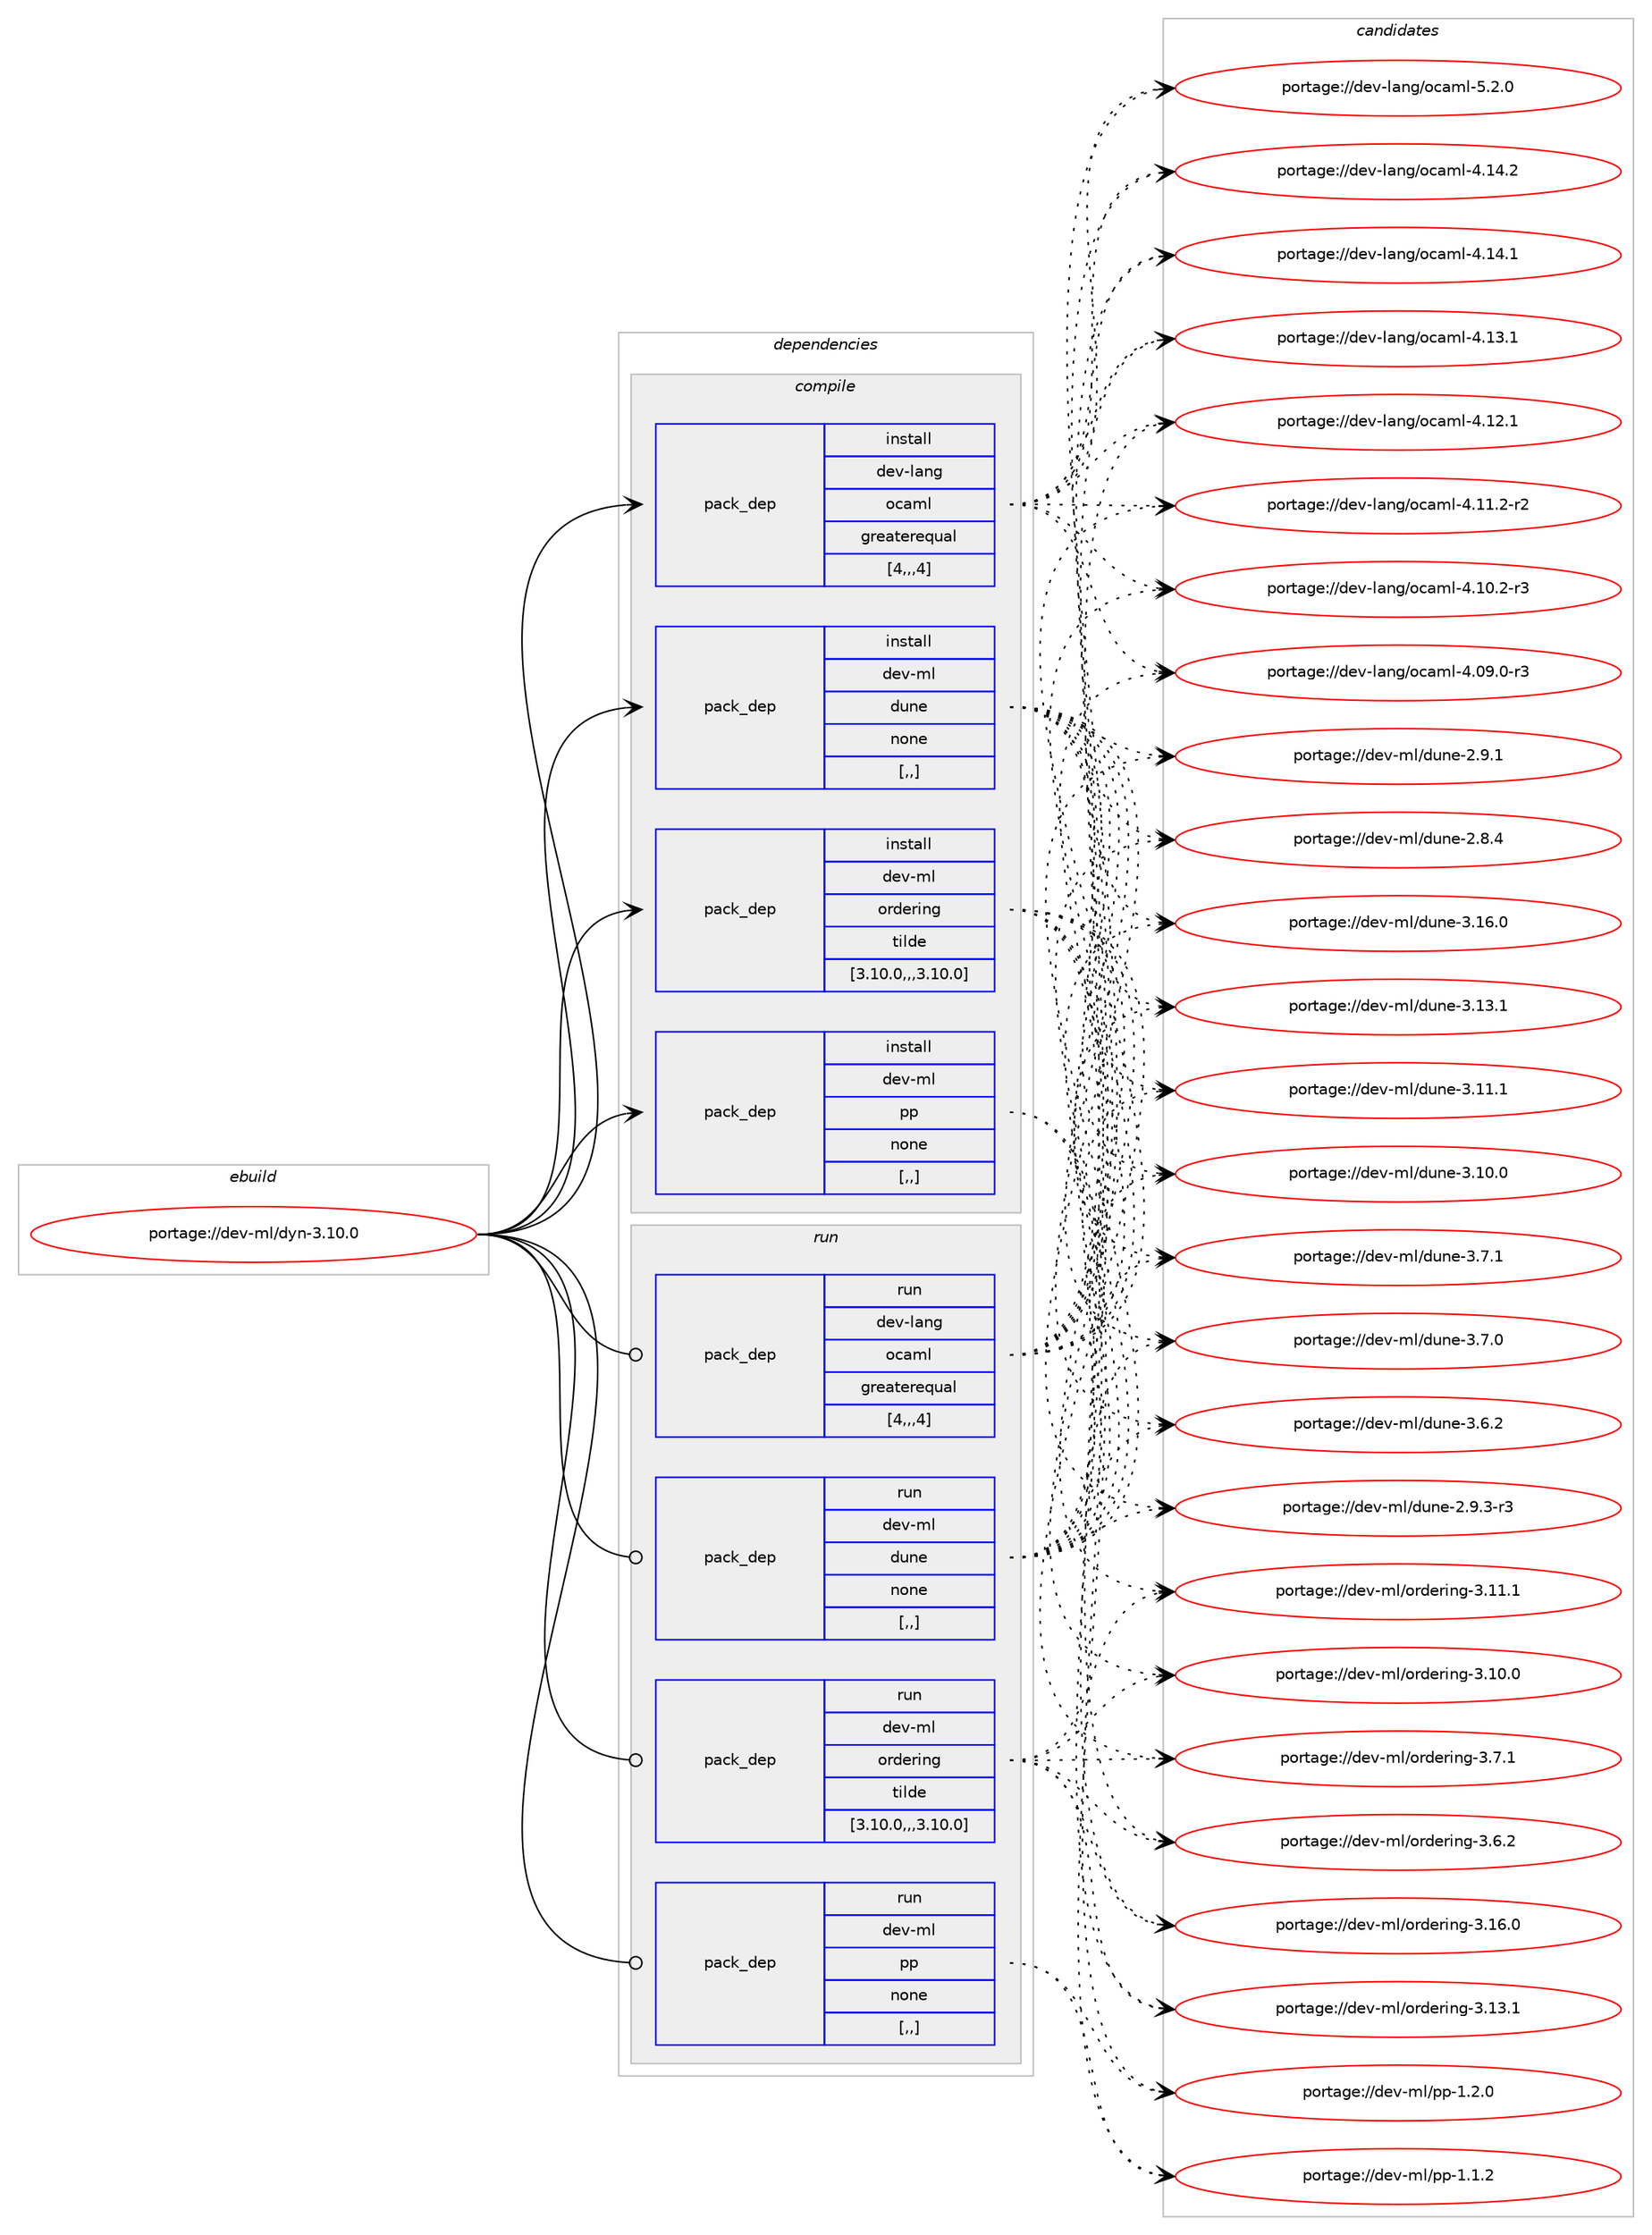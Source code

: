 digraph prolog {

# *************
# Graph options
# *************

newrank=true;
concentrate=true;
compound=true;
graph [rankdir=LR,fontname=Helvetica,fontsize=10,ranksep=1.5];#, ranksep=2.5, nodesep=0.2];
edge  [arrowhead=vee];
node  [fontname=Helvetica,fontsize=10];

# **********
# The ebuild
# **********

subgraph cluster_leftcol {
color=gray;
rank=same;
label=<<i>ebuild</i>>;
id [label="portage://dev-ml/dyn-3.10.0", color=red, width=4, href="../dev-ml/dyn-3.10.0.svg"];
}

# ****************
# The dependencies
# ****************

subgraph cluster_midcol {
color=gray;
label=<<i>dependencies</i>>;
subgraph cluster_compile {
fillcolor="#eeeeee";
style=filled;
label=<<i>compile</i>>;
subgraph pack87652 {
dependency117858 [label=<<TABLE BORDER="0" CELLBORDER="1" CELLSPACING="0" CELLPADDING="4" WIDTH="220"><TR><TD ROWSPAN="6" CELLPADDING="30">pack_dep</TD></TR><TR><TD WIDTH="110">install</TD></TR><TR><TD>dev-lang</TD></TR><TR><TD>ocaml</TD></TR><TR><TD>greaterequal</TD></TR><TR><TD>[4,,,4]</TD></TR></TABLE>>, shape=none, color=blue];
}
id:e -> dependency117858:w [weight=20,style="solid",arrowhead="vee"];
subgraph pack87653 {
dependency117859 [label=<<TABLE BORDER="0" CELLBORDER="1" CELLSPACING="0" CELLPADDING="4" WIDTH="220"><TR><TD ROWSPAN="6" CELLPADDING="30">pack_dep</TD></TR><TR><TD WIDTH="110">install</TD></TR><TR><TD>dev-ml</TD></TR><TR><TD>dune</TD></TR><TR><TD>none</TD></TR><TR><TD>[,,]</TD></TR></TABLE>>, shape=none, color=blue];
}
id:e -> dependency117859:w [weight=20,style="solid",arrowhead="vee"];
subgraph pack87654 {
dependency117860 [label=<<TABLE BORDER="0" CELLBORDER="1" CELLSPACING="0" CELLPADDING="4" WIDTH="220"><TR><TD ROWSPAN="6" CELLPADDING="30">pack_dep</TD></TR><TR><TD WIDTH="110">install</TD></TR><TR><TD>dev-ml</TD></TR><TR><TD>ordering</TD></TR><TR><TD>tilde</TD></TR><TR><TD>[3.10.0,,,3.10.0]</TD></TR></TABLE>>, shape=none, color=blue];
}
id:e -> dependency117860:w [weight=20,style="solid",arrowhead="vee"];
subgraph pack87655 {
dependency117861 [label=<<TABLE BORDER="0" CELLBORDER="1" CELLSPACING="0" CELLPADDING="4" WIDTH="220"><TR><TD ROWSPAN="6" CELLPADDING="30">pack_dep</TD></TR><TR><TD WIDTH="110">install</TD></TR><TR><TD>dev-ml</TD></TR><TR><TD>pp</TD></TR><TR><TD>none</TD></TR><TR><TD>[,,]</TD></TR></TABLE>>, shape=none, color=blue];
}
id:e -> dependency117861:w [weight=20,style="solid",arrowhead="vee"];
}
subgraph cluster_compileandrun {
fillcolor="#eeeeee";
style=filled;
label=<<i>compile and run</i>>;
}
subgraph cluster_run {
fillcolor="#eeeeee";
style=filled;
label=<<i>run</i>>;
subgraph pack87656 {
dependency117862 [label=<<TABLE BORDER="0" CELLBORDER="1" CELLSPACING="0" CELLPADDING="4" WIDTH="220"><TR><TD ROWSPAN="6" CELLPADDING="30">pack_dep</TD></TR><TR><TD WIDTH="110">run</TD></TR><TR><TD>dev-lang</TD></TR><TR><TD>ocaml</TD></TR><TR><TD>greaterequal</TD></TR><TR><TD>[4,,,4]</TD></TR></TABLE>>, shape=none, color=blue];
}
id:e -> dependency117862:w [weight=20,style="solid",arrowhead="odot"];
subgraph pack87657 {
dependency117863 [label=<<TABLE BORDER="0" CELLBORDER="1" CELLSPACING="0" CELLPADDING="4" WIDTH="220"><TR><TD ROWSPAN="6" CELLPADDING="30">pack_dep</TD></TR><TR><TD WIDTH="110">run</TD></TR><TR><TD>dev-ml</TD></TR><TR><TD>dune</TD></TR><TR><TD>none</TD></TR><TR><TD>[,,]</TD></TR></TABLE>>, shape=none, color=blue];
}
id:e -> dependency117863:w [weight=20,style="solid",arrowhead="odot"];
subgraph pack87658 {
dependency117864 [label=<<TABLE BORDER="0" CELLBORDER="1" CELLSPACING="0" CELLPADDING="4" WIDTH="220"><TR><TD ROWSPAN="6" CELLPADDING="30">pack_dep</TD></TR><TR><TD WIDTH="110">run</TD></TR><TR><TD>dev-ml</TD></TR><TR><TD>ordering</TD></TR><TR><TD>tilde</TD></TR><TR><TD>[3.10.0,,,3.10.0]</TD></TR></TABLE>>, shape=none, color=blue];
}
id:e -> dependency117864:w [weight=20,style="solid",arrowhead="odot"];
subgraph pack87659 {
dependency117865 [label=<<TABLE BORDER="0" CELLBORDER="1" CELLSPACING="0" CELLPADDING="4" WIDTH="220"><TR><TD ROWSPAN="6" CELLPADDING="30">pack_dep</TD></TR><TR><TD WIDTH="110">run</TD></TR><TR><TD>dev-ml</TD></TR><TR><TD>pp</TD></TR><TR><TD>none</TD></TR><TR><TD>[,,]</TD></TR></TABLE>>, shape=none, color=blue];
}
id:e -> dependency117865:w [weight=20,style="solid",arrowhead="odot"];
}
}

# **************
# The candidates
# **************

subgraph cluster_choices {
rank=same;
color=gray;
label=<<i>candidates</i>>;

subgraph choice87652 {
color=black;
nodesep=1;
choice1001011184510897110103471119997109108455346504648 [label="portage://dev-lang/ocaml-5.2.0", color=red, width=4,href="../dev-lang/ocaml-5.2.0.svg"];
choice100101118451089711010347111999710910845524649524650 [label="portage://dev-lang/ocaml-4.14.2", color=red, width=4,href="../dev-lang/ocaml-4.14.2.svg"];
choice100101118451089711010347111999710910845524649524649 [label="portage://dev-lang/ocaml-4.14.1", color=red, width=4,href="../dev-lang/ocaml-4.14.1.svg"];
choice100101118451089711010347111999710910845524649514649 [label="portage://dev-lang/ocaml-4.13.1", color=red, width=4,href="../dev-lang/ocaml-4.13.1.svg"];
choice100101118451089711010347111999710910845524649504649 [label="portage://dev-lang/ocaml-4.12.1", color=red, width=4,href="../dev-lang/ocaml-4.12.1.svg"];
choice1001011184510897110103471119997109108455246494946504511450 [label="portage://dev-lang/ocaml-4.11.2-r2", color=red, width=4,href="../dev-lang/ocaml-4.11.2-r2.svg"];
choice1001011184510897110103471119997109108455246494846504511451 [label="portage://dev-lang/ocaml-4.10.2-r3", color=red, width=4,href="../dev-lang/ocaml-4.10.2-r3.svg"];
choice1001011184510897110103471119997109108455246485746484511451 [label="portage://dev-lang/ocaml-4.09.0-r3", color=red, width=4,href="../dev-lang/ocaml-4.09.0-r3.svg"];
dependency117858:e -> choice1001011184510897110103471119997109108455346504648:w [style=dotted,weight="100"];
dependency117858:e -> choice100101118451089711010347111999710910845524649524650:w [style=dotted,weight="100"];
dependency117858:e -> choice100101118451089711010347111999710910845524649524649:w [style=dotted,weight="100"];
dependency117858:e -> choice100101118451089711010347111999710910845524649514649:w [style=dotted,weight="100"];
dependency117858:e -> choice100101118451089711010347111999710910845524649504649:w [style=dotted,weight="100"];
dependency117858:e -> choice1001011184510897110103471119997109108455246494946504511450:w [style=dotted,weight="100"];
dependency117858:e -> choice1001011184510897110103471119997109108455246494846504511451:w [style=dotted,weight="100"];
dependency117858:e -> choice1001011184510897110103471119997109108455246485746484511451:w [style=dotted,weight="100"];
}
subgraph choice87653 {
color=black;
nodesep=1;
choice100101118451091084710011711010145514649544648 [label="portage://dev-ml/dune-3.16.0", color=red, width=4,href="../dev-ml/dune-3.16.0.svg"];
choice100101118451091084710011711010145514649514649 [label="portage://dev-ml/dune-3.13.1", color=red, width=4,href="../dev-ml/dune-3.13.1.svg"];
choice100101118451091084710011711010145514649494649 [label="portage://dev-ml/dune-3.11.1", color=red, width=4,href="../dev-ml/dune-3.11.1.svg"];
choice100101118451091084710011711010145514649484648 [label="portage://dev-ml/dune-3.10.0", color=red, width=4,href="../dev-ml/dune-3.10.0.svg"];
choice1001011184510910847100117110101455146554649 [label="portage://dev-ml/dune-3.7.1", color=red, width=4,href="../dev-ml/dune-3.7.1.svg"];
choice1001011184510910847100117110101455146554648 [label="portage://dev-ml/dune-3.7.0", color=red, width=4,href="../dev-ml/dune-3.7.0.svg"];
choice1001011184510910847100117110101455146544650 [label="portage://dev-ml/dune-3.6.2", color=red, width=4,href="../dev-ml/dune-3.6.2.svg"];
choice10010111845109108471001171101014550465746514511451 [label="portage://dev-ml/dune-2.9.3-r3", color=red, width=4,href="../dev-ml/dune-2.9.3-r3.svg"];
choice1001011184510910847100117110101455046574649 [label="portage://dev-ml/dune-2.9.1", color=red, width=4,href="../dev-ml/dune-2.9.1.svg"];
choice1001011184510910847100117110101455046564652 [label="portage://dev-ml/dune-2.8.4", color=red, width=4,href="../dev-ml/dune-2.8.4.svg"];
dependency117859:e -> choice100101118451091084710011711010145514649544648:w [style=dotted,weight="100"];
dependency117859:e -> choice100101118451091084710011711010145514649514649:w [style=dotted,weight="100"];
dependency117859:e -> choice100101118451091084710011711010145514649494649:w [style=dotted,weight="100"];
dependency117859:e -> choice100101118451091084710011711010145514649484648:w [style=dotted,weight="100"];
dependency117859:e -> choice1001011184510910847100117110101455146554649:w [style=dotted,weight="100"];
dependency117859:e -> choice1001011184510910847100117110101455146554648:w [style=dotted,weight="100"];
dependency117859:e -> choice1001011184510910847100117110101455146544650:w [style=dotted,weight="100"];
dependency117859:e -> choice10010111845109108471001171101014550465746514511451:w [style=dotted,weight="100"];
dependency117859:e -> choice1001011184510910847100117110101455046574649:w [style=dotted,weight="100"];
dependency117859:e -> choice1001011184510910847100117110101455046564652:w [style=dotted,weight="100"];
}
subgraph choice87654 {
color=black;
nodesep=1;
choice100101118451091084711111410010111410511010345514649544648 [label="portage://dev-ml/ordering-3.16.0", color=red, width=4,href="../dev-ml/ordering-3.16.0.svg"];
choice100101118451091084711111410010111410511010345514649514649 [label="portage://dev-ml/ordering-3.13.1", color=red, width=4,href="../dev-ml/ordering-3.13.1.svg"];
choice100101118451091084711111410010111410511010345514649494649 [label="portage://dev-ml/ordering-3.11.1", color=red, width=4,href="../dev-ml/ordering-3.11.1.svg"];
choice100101118451091084711111410010111410511010345514649484648 [label="portage://dev-ml/ordering-3.10.0", color=red, width=4,href="../dev-ml/ordering-3.10.0.svg"];
choice1001011184510910847111114100101114105110103455146554649 [label="portage://dev-ml/ordering-3.7.1", color=red, width=4,href="../dev-ml/ordering-3.7.1.svg"];
choice1001011184510910847111114100101114105110103455146544650 [label="portage://dev-ml/ordering-3.6.2", color=red, width=4,href="../dev-ml/ordering-3.6.2.svg"];
dependency117860:e -> choice100101118451091084711111410010111410511010345514649544648:w [style=dotted,weight="100"];
dependency117860:e -> choice100101118451091084711111410010111410511010345514649514649:w [style=dotted,weight="100"];
dependency117860:e -> choice100101118451091084711111410010111410511010345514649494649:w [style=dotted,weight="100"];
dependency117860:e -> choice100101118451091084711111410010111410511010345514649484648:w [style=dotted,weight="100"];
dependency117860:e -> choice1001011184510910847111114100101114105110103455146554649:w [style=dotted,weight="100"];
dependency117860:e -> choice1001011184510910847111114100101114105110103455146544650:w [style=dotted,weight="100"];
}
subgraph choice87655 {
color=black;
nodesep=1;
choice1001011184510910847112112454946504648 [label="portage://dev-ml/pp-1.2.0", color=red, width=4,href="../dev-ml/pp-1.2.0.svg"];
choice1001011184510910847112112454946494650 [label="portage://dev-ml/pp-1.1.2", color=red, width=4,href="../dev-ml/pp-1.1.2.svg"];
dependency117861:e -> choice1001011184510910847112112454946504648:w [style=dotted,weight="100"];
dependency117861:e -> choice1001011184510910847112112454946494650:w [style=dotted,weight="100"];
}
subgraph choice87656 {
color=black;
nodesep=1;
choice1001011184510897110103471119997109108455346504648 [label="portage://dev-lang/ocaml-5.2.0", color=red, width=4,href="../dev-lang/ocaml-5.2.0.svg"];
choice100101118451089711010347111999710910845524649524650 [label="portage://dev-lang/ocaml-4.14.2", color=red, width=4,href="../dev-lang/ocaml-4.14.2.svg"];
choice100101118451089711010347111999710910845524649524649 [label="portage://dev-lang/ocaml-4.14.1", color=red, width=4,href="../dev-lang/ocaml-4.14.1.svg"];
choice100101118451089711010347111999710910845524649514649 [label="portage://dev-lang/ocaml-4.13.1", color=red, width=4,href="../dev-lang/ocaml-4.13.1.svg"];
choice100101118451089711010347111999710910845524649504649 [label="portage://dev-lang/ocaml-4.12.1", color=red, width=4,href="../dev-lang/ocaml-4.12.1.svg"];
choice1001011184510897110103471119997109108455246494946504511450 [label="portage://dev-lang/ocaml-4.11.2-r2", color=red, width=4,href="../dev-lang/ocaml-4.11.2-r2.svg"];
choice1001011184510897110103471119997109108455246494846504511451 [label="portage://dev-lang/ocaml-4.10.2-r3", color=red, width=4,href="../dev-lang/ocaml-4.10.2-r3.svg"];
choice1001011184510897110103471119997109108455246485746484511451 [label="portage://dev-lang/ocaml-4.09.0-r3", color=red, width=4,href="../dev-lang/ocaml-4.09.0-r3.svg"];
dependency117862:e -> choice1001011184510897110103471119997109108455346504648:w [style=dotted,weight="100"];
dependency117862:e -> choice100101118451089711010347111999710910845524649524650:w [style=dotted,weight="100"];
dependency117862:e -> choice100101118451089711010347111999710910845524649524649:w [style=dotted,weight="100"];
dependency117862:e -> choice100101118451089711010347111999710910845524649514649:w [style=dotted,weight="100"];
dependency117862:e -> choice100101118451089711010347111999710910845524649504649:w [style=dotted,weight="100"];
dependency117862:e -> choice1001011184510897110103471119997109108455246494946504511450:w [style=dotted,weight="100"];
dependency117862:e -> choice1001011184510897110103471119997109108455246494846504511451:w [style=dotted,weight="100"];
dependency117862:e -> choice1001011184510897110103471119997109108455246485746484511451:w [style=dotted,weight="100"];
}
subgraph choice87657 {
color=black;
nodesep=1;
choice100101118451091084710011711010145514649544648 [label="portage://dev-ml/dune-3.16.0", color=red, width=4,href="../dev-ml/dune-3.16.0.svg"];
choice100101118451091084710011711010145514649514649 [label="portage://dev-ml/dune-3.13.1", color=red, width=4,href="../dev-ml/dune-3.13.1.svg"];
choice100101118451091084710011711010145514649494649 [label="portage://dev-ml/dune-3.11.1", color=red, width=4,href="../dev-ml/dune-3.11.1.svg"];
choice100101118451091084710011711010145514649484648 [label="portage://dev-ml/dune-3.10.0", color=red, width=4,href="../dev-ml/dune-3.10.0.svg"];
choice1001011184510910847100117110101455146554649 [label="portage://dev-ml/dune-3.7.1", color=red, width=4,href="../dev-ml/dune-3.7.1.svg"];
choice1001011184510910847100117110101455146554648 [label="portage://dev-ml/dune-3.7.0", color=red, width=4,href="../dev-ml/dune-3.7.0.svg"];
choice1001011184510910847100117110101455146544650 [label="portage://dev-ml/dune-3.6.2", color=red, width=4,href="../dev-ml/dune-3.6.2.svg"];
choice10010111845109108471001171101014550465746514511451 [label="portage://dev-ml/dune-2.9.3-r3", color=red, width=4,href="../dev-ml/dune-2.9.3-r3.svg"];
choice1001011184510910847100117110101455046574649 [label="portage://dev-ml/dune-2.9.1", color=red, width=4,href="../dev-ml/dune-2.9.1.svg"];
choice1001011184510910847100117110101455046564652 [label="portage://dev-ml/dune-2.8.4", color=red, width=4,href="../dev-ml/dune-2.8.4.svg"];
dependency117863:e -> choice100101118451091084710011711010145514649544648:w [style=dotted,weight="100"];
dependency117863:e -> choice100101118451091084710011711010145514649514649:w [style=dotted,weight="100"];
dependency117863:e -> choice100101118451091084710011711010145514649494649:w [style=dotted,weight="100"];
dependency117863:e -> choice100101118451091084710011711010145514649484648:w [style=dotted,weight="100"];
dependency117863:e -> choice1001011184510910847100117110101455146554649:w [style=dotted,weight="100"];
dependency117863:e -> choice1001011184510910847100117110101455146554648:w [style=dotted,weight="100"];
dependency117863:e -> choice1001011184510910847100117110101455146544650:w [style=dotted,weight="100"];
dependency117863:e -> choice10010111845109108471001171101014550465746514511451:w [style=dotted,weight="100"];
dependency117863:e -> choice1001011184510910847100117110101455046574649:w [style=dotted,weight="100"];
dependency117863:e -> choice1001011184510910847100117110101455046564652:w [style=dotted,weight="100"];
}
subgraph choice87658 {
color=black;
nodesep=1;
choice100101118451091084711111410010111410511010345514649544648 [label="portage://dev-ml/ordering-3.16.0", color=red, width=4,href="../dev-ml/ordering-3.16.0.svg"];
choice100101118451091084711111410010111410511010345514649514649 [label="portage://dev-ml/ordering-3.13.1", color=red, width=4,href="../dev-ml/ordering-3.13.1.svg"];
choice100101118451091084711111410010111410511010345514649494649 [label="portage://dev-ml/ordering-3.11.1", color=red, width=4,href="../dev-ml/ordering-3.11.1.svg"];
choice100101118451091084711111410010111410511010345514649484648 [label="portage://dev-ml/ordering-3.10.0", color=red, width=4,href="../dev-ml/ordering-3.10.0.svg"];
choice1001011184510910847111114100101114105110103455146554649 [label="portage://dev-ml/ordering-3.7.1", color=red, width=4,href="../dev-ml/ordering-3.7.1.svg"];
choice1001011184510910847111114100101114105110103455146544650 [label="portage://dev-ml/ordering-3.6.2", color=red, width=4,href="../dev-ml/ordering-3.6.2.svg"];
dependency117864:e -> choice100101118451091084711111410010111410511010345514649544648:w [style=dotted,weight="100"];
dependency117864:e -> choice100101118451091084711111410010111410511010345514649514649:w [style=dotted,weight="100"];
dependency117864:e -> choice100101118451091084711111410010111410511010345514649494649:w [style=dotted,weight="100"];
dependency117864:e -> choice100101118451091084711111410010111410511010345514649484648:w [style=dotted,weight="100"];
dependency117864:e -> choice1001011184510910847111114100101114105110103455146554649:w [style=dotted,weight="100"];
dependency117864:e -> choice1001011184510910847111114100101114105110103455146544650:w [style=dotted,weight="100"];
}
subgraph choice87659 {
color=black;
nodesep=1;
choice1001011184510910847112112454946504648 [label="portage://dev-ml/pp-1.2.0", color=red, width=4,href="../dev-ml/pp-1.2.0.svg"];
choice1001011184510910847112112454946494650 [label="portage://dev-ml/pp-1.1.2", color=red, width=4,href="../dev-ml/pp-1.1.2.svg"];
dependency117865:e -> choice1001011184510910847112112454946504648:w [style=dotted,weight="100"];
dependency117865:e -> choice1001011184510910847112112454946494650:w [style=dotted,weight="100"];
}
}

}
